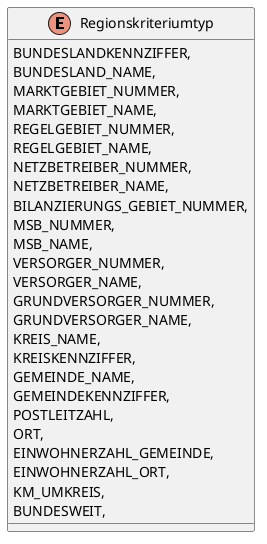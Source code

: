 @startuml
enum Regionskriteriumtyp {
    BUNDESLANDKENNZIFFER,
    BUNDESLAND_NAME,
    MARKTGEBIET_NUMMER,
    MARKTGEBIET_NAME,
    REGELGEBIET_NUMMER,
    REGELGEBIET_NAME,
    NETZBETREIBER_NUMMER,
    NETZBETREIBER_NAME,
    BILANZIERUNGS_GEBIET_NUMMER,
    MSB_NUMMER,
    MSB_NAME,
    VERSORGER_NUMMER,
    VERSORGER_NAME,
    GRUNDVERSORGER_NUMMER,
    GRUNDVERSORGER_NAME,
    KREIS_NAME,
    KREISKENNZIFFER,
    GEMEINDE_NAME,
    GEMEINDEKENNZIFFER,
    POSTLEITZAHL,
    ORT,
    EINWOHNERZAHL_GEMEINDE,
    EINWOHNERZAHL_ORT,
    KM_UMKREIS,
    BUNDESWEIT,
}
@enduml
